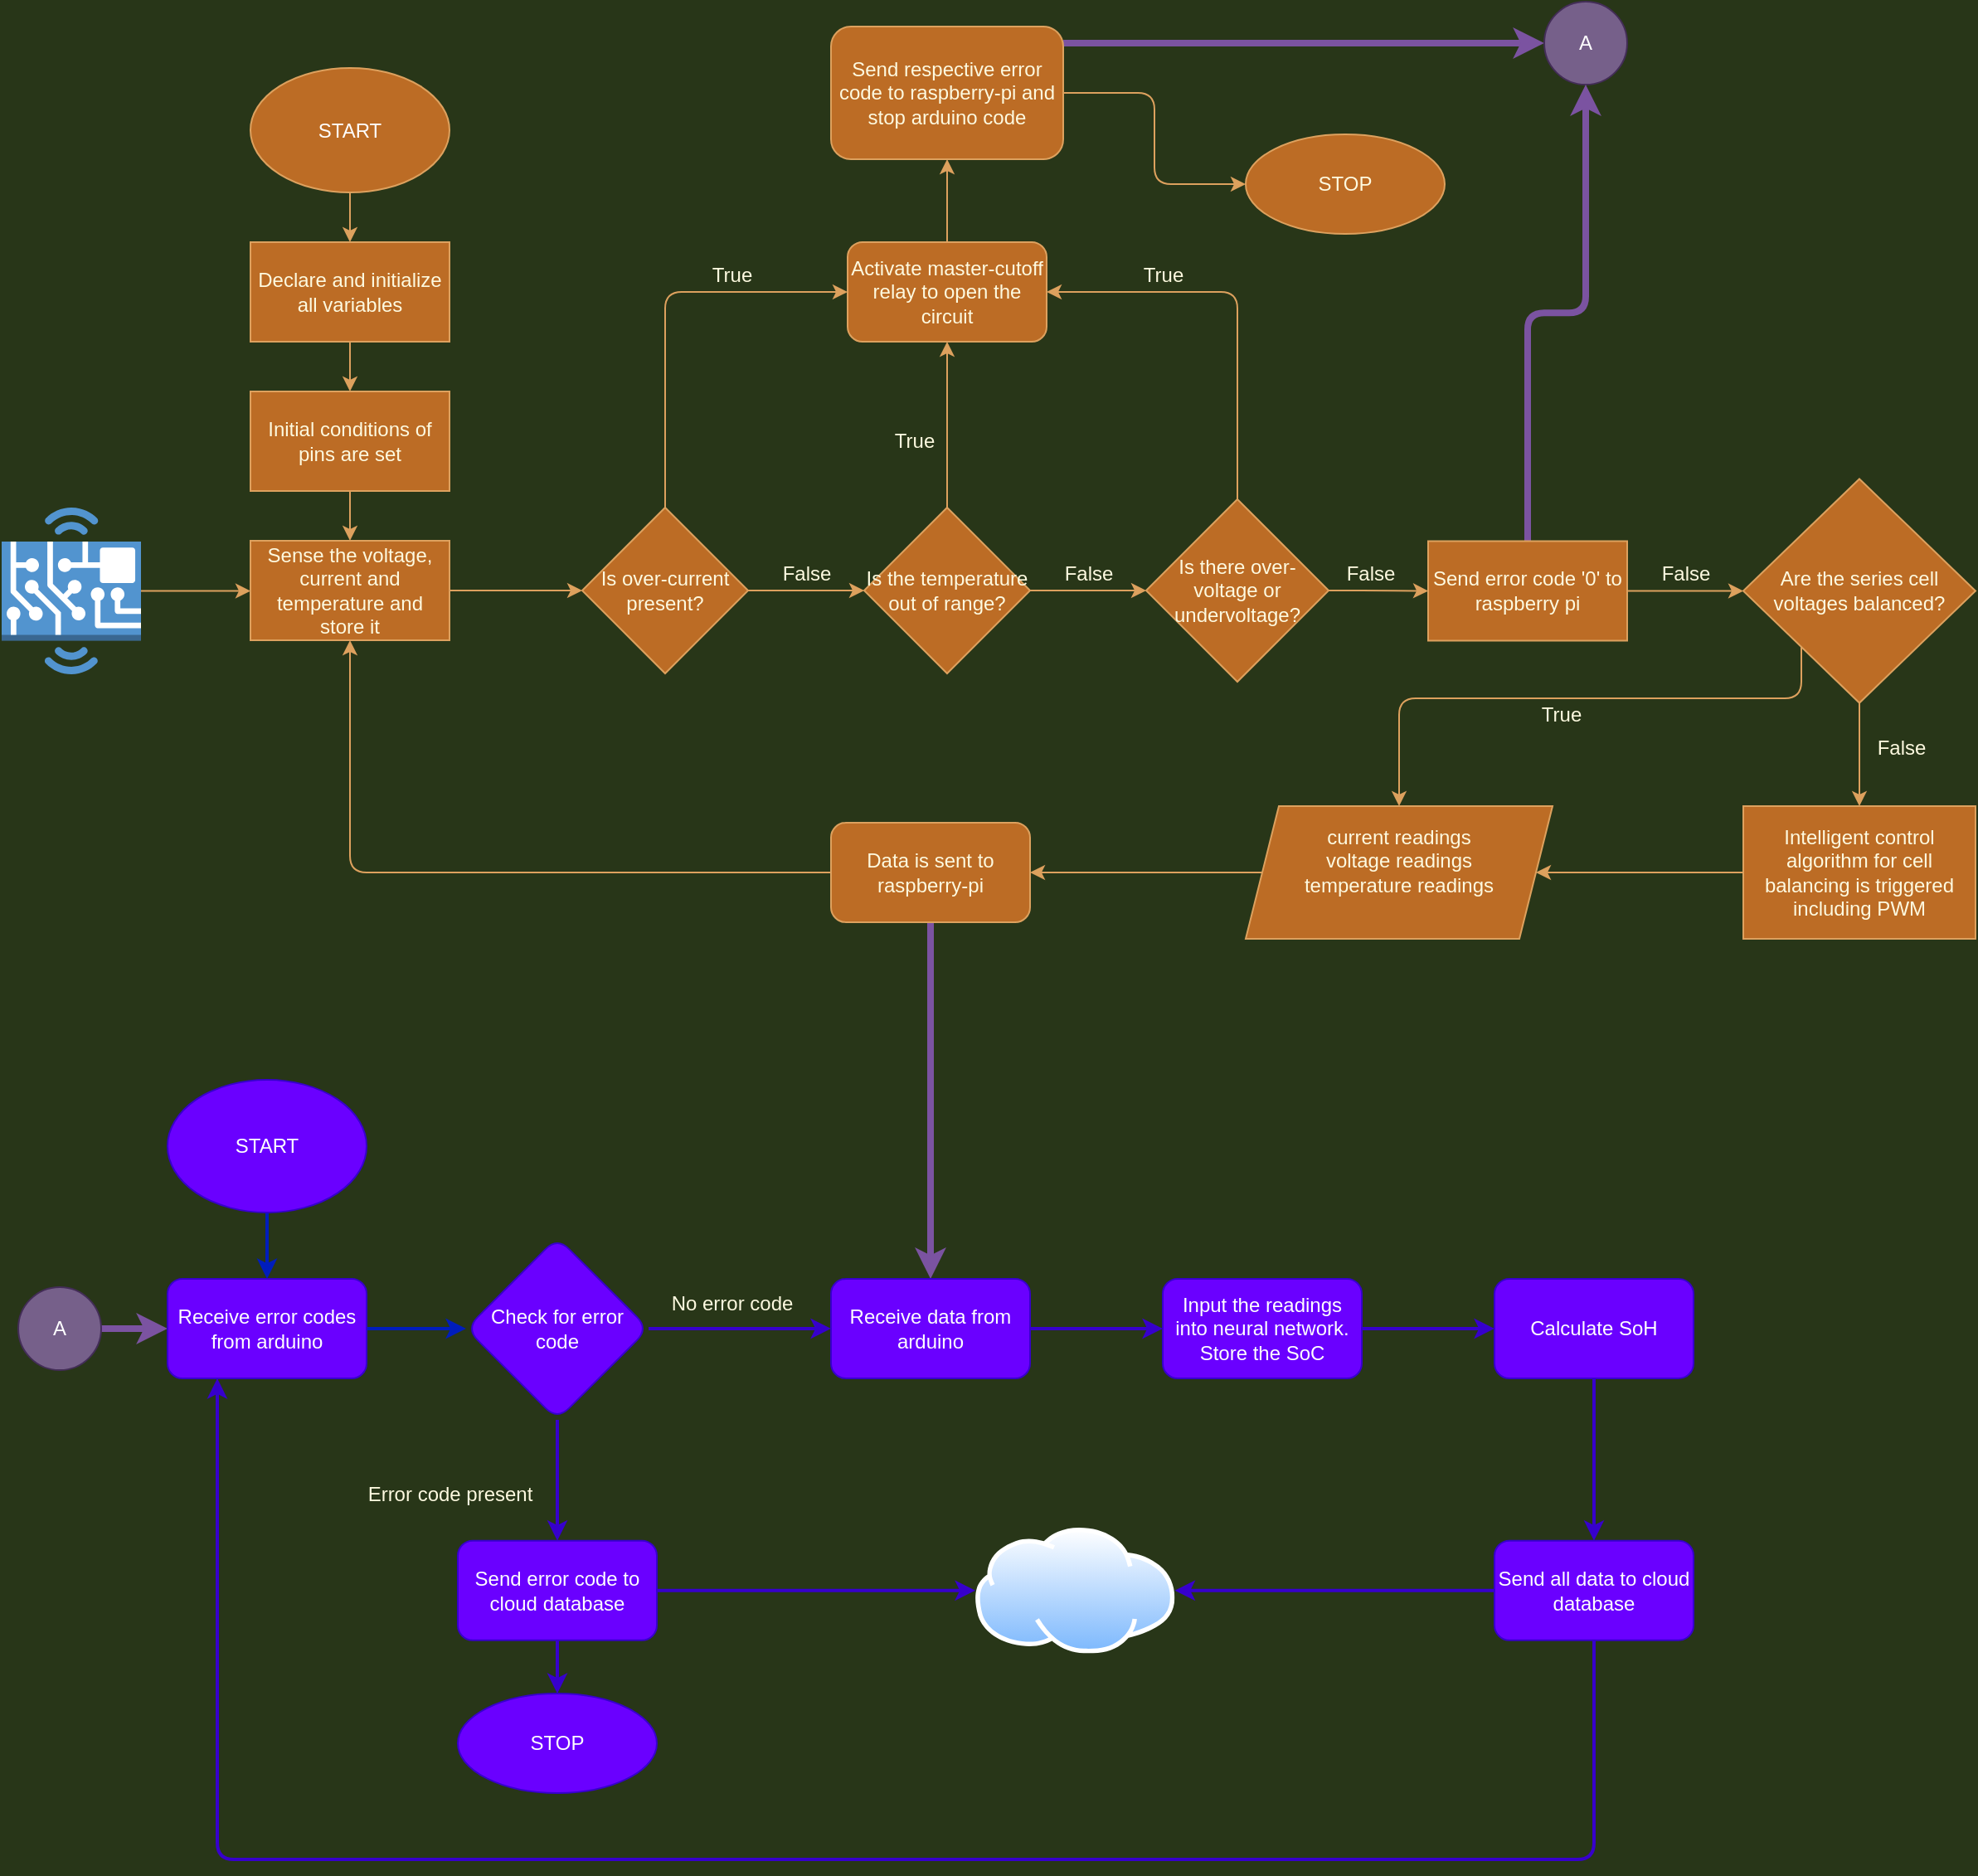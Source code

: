 <mxfile version="14.7.4" type="github">
  <diagram id="ZQuKfv0tQSPIokNDNCL0" name="Page-1">
    <mxGraphModel dx="1422" dy="780" grid="1" gridSize="10" guides="1" tooltips="1" connect="1" arrows="1" fold="1" page="1" pageScale="1" pageWidth="827" pageHeight="1169" background="#283618" math="0" shadow="0">
      <root>
        <mxCell id="0" />
        <mxCell id="1" parent="0" />
        <mxCell id="Vbz557c_matPlHKTKu7A-3" value="" style="edgeStyle=orthogonalEdgeStyle;curved=0;rounded=1;sketch=0;orthogonalLoop=1;jettySize=auto;html=1;fontColor=#FEFAE0;strokeColor=#DDA15E;fillColor=#BC6C25;" parent="1" source="Vbz557c_matPlHKTKu7A-1" target="Vbz557c_matPlHKTKu7A-2" edge="1">
          <mxGeometry relative="1" as="geometry" />
        </mxCell>
        <mxCell id="Vbz557c_matPlHKTKu7A-1" value="&lt;font color=&quot;#FFFFFF&quot;&gt;START&lt;/font&gt;" style="ellipse;whiteSpace=wrap;html=1;rounded=0;sketch=0;fontColor=#FEFAE0;strokeColor=#DDA15E;fillColor=#BC6C25;strokeWidth=1;perimeterSpacing=0;" parent="1" vertex="1">
          <mxGeometry x="390" y="60" width="120" height="75" as="geometry" />
        </mxCell>
        <mxCell id="Vbz557c_matPlHKTKu7A-5" style="edgeStyle=orthogonalEdgeStyle;curved=0;rounded=1;sketch=0;orthogonalLoop=1;jettySize=auto;html=1;exitX=0.5;exitY=1;exitDx=0;exitDy=0;entryX=0.5;entryY=0;entryDx=0;entryDy=0;fontColor=#FEFAE0;strokeColor=#DDA15E;fillColor=#BC6C25;" parent="1" source="Vbz557c_matPlHKTKu7A-2" target="Vbz557c_matPlHKTKu7A-4" edge="1">
          <mxGeometry relative="1" as="geometry" />
        </mxCell>
        <mxCell id="Vbz557c_matPlHKTKu7A-2" value="Declare and initialize all variables" style="rounded=0;whiteSpace=wrap;html=1;sketch=0;fontColor=#FEFAE0;strokeColor=#DDA15E;fillColor=#BC6C25;" parent="1" vertex="1">
          <mxGeometry x="390" y="165" width="120" height="60" as="geometry" />
        </mxCell>
        <mxCell id="Vbz557c_matPlHKTKu7A-7" value="" style="edgeStyle=orthogonalEdgeStyle;curved=0;rounded=1;sketch=0;orthogonalLoop=1;jettySize=auto;html=1;fontColor=#FEFAE0;strokeColor=#DDA15E;fillColor=#BC6C25;" parent="1" source="Vbz557c_matPlHKTKu7A-4" target="Vbz557c_matPlHKTKu7A-6" edge="1">
          <mxGeometry relative="1" as="geometry" />
        </mxCell>
        <mxCell id="Vbz557c_matPlHKTKu7A-4" value="Initial conditions of pins are set" style="rounded=0;whiteSpace=wrap;html=1;sketch=0;fontColor=#FEFAE0;strokeColor=#DDA15E;strokeWidth=1;fillColor=#BC6C25;gradientColor=none;" parent="1" vertex="1">
          <mxGeometry x="390" y="255" width="120" height="60" as="geometry" />
        </mxCell>
        <mxCell id="Vbz557c_matPlHKTKu7A-9" value="" style="edgeStyle=orthogonalEdgeStyle;curved=0;rounded=1;sketch=0;orthogonalLoop=1;jettySize=auto;html=1;fontColor=#FEFAE0;strokeColor=#DDA15E;fillColor=#BC6C25;" parent="1" source="Vbz557c_matPlHKTKu7A-6" target="Vbz557c_matPlHKTKu7A-8" edge="1">
          <mxGeometry relative="1" as="geometry" />
        </mxCell>
        <mxCell id="Vbz557c_matPlHKTKu7A-6" value="Sense the voltage, current and temperature and store it" style="whiteSpace=wrap;html=1;rounded=0;fontColor=#FEFAE0;strokeColor=#DDA15E;strokeWidth=1;fillColor=#BC6C25;sketch=0;" parent="1" vertex="1">
          <mxGeometry x="390" y="345" width="120" height="60" as="geometry" />
        </mxCell>
        <mxCell id="Vbz557c_matPlHKTKu7A-18" value="" style="edgeStyle=orthogonalEdgeStyle;curved=0;rounded=1;sketch=0;orthogonalLoop=1;jettySize=auto;html=1;fontColor=#FEFAE0;strokeColor=#DDA15E;fillColor=#BC6C25;" parent="1" source="Vbz557c_matPlHKTKu7A-8" target="Vbz557c_matPlHKTKu7A-17" edge="1">
          <mxGeometry relative="1" as="geometry" />
        </mxCell>
        <mxCell id="Vbz557c_matPlHKTKu7A-24" style="edgeStyle=orthogonalEdgeStyle;curved=0;rounded=1;sketch=0;orthogonalLoop=1;jettySize=auto;html=1;exitX=0.5;exitY=0;exitDx=0;exitDy=0;entryX=0;entryY=0.5;entryDx=0;entryDy=0;fontColor=#FEFAE0;strokeColor=#DDA15E;fillColor=#BC6C25;" parent="1" source="Vbz557c_matPlHKTKu7A-8" target="Vbz557c_matPlHKTKu7A-23" edge="1">
          <mxGeometry relative="1" as="geometry" />
        </mxCell>
        <mxCell id="Vbz557c_matPlHKTKu7A-8" value="Is over-current present?" style="rhombus;whiteSpace=wrap;html=1;rounded=0;fontColor=#FEFAE0;strokeColor=#DDA15E;strokeWidth=1;fillColor=#BC6C25;sketch=0;" parent="1" vertex="1">
          <mxGeometry x="590" y="325" width="100" height="100" as="geometry" />
        </mxCell>
        <mxCell id="Vbz557c_matPlHKTKu7A-21" value="" style="edgeStyle=orthogonalEdgeStyle;curved=0;rounded=1;sketch=0;orthogonalLoop=1;jettySize=auto;html=1;fontColor=#FEFAE0;strokeColor=#DDA15E;fillColor=#BC6C25;" parent="1" source="Vbz557c_matPlHKTKu7A-17" target="Vbz557c_matPlHKTKu7A-20" edge="1">
          <mxGeometry relative="1" as="geometry" />
        </mxCell>
        <mxCell id="Vbz557c_matPlHKTKu7A-25" style="edgeStyle=orthogonalEdgeStyle;curved=0;rounded=1;sketch=0;orthogonalLoop=1;jettySize=auto;html=1;exitX=0.5;exitY=0;exitDx=0;exitDy=0;entryX=0.5;entryY=1;entryDx=0;entryDy=0;fontColor=#FEFAE0;strokeColor=#DDA15E;fillColor=#BC6C25;" parent="1" source="Vbz557c_matPlHKTKu7A-17" target="Vbz557c_matPlHKTKu7A-23" edge="1">
          <mxGeometry relative="1" as="geometry" />
        </mxCell>
        <mxCell id="Vbz557c_matPlHKTKu7A-17" value="Is the temperature out of range?" style="rhombus;whiteSpace=wrap;html=1;rounded=0;fontColor=#FEFAE0;strokeColor=#DDA15E;strokeWidth=1;fillColor=#BC6C25;sketch=0;" parent="1" vertex="1">
          <mxGeometry x="760" y="325" width="100" height="100" as="geometry" />
        </mxCell>
        <mxCell id="Vbz557c_matPlHKTKu7A-19" value="False" style="text;html=1;align=center;verticalAlign=middle;resizable=0;points=[];autosize=1;strokeColor=none;fontColor=#FEFAE0;" parent="1" vertex="1">
          <mxGeometry x="700" y="355" width="50" height="20" as="geometry" />
        </mxCell>
        <mxCell id="Vbz557c_matPlHKTKu7A-26" style="edgeStyle=orthogonalEdgeStyle;curved=0;rounded=1;sketch=0;orthogonalLoop=1;jettySize=auto;html=1;exitX=0.5;exitY=0;exitDx=0;exitDy=0;entryX=1;entryY=0.5;entryDx=0;entryDy=0;fontColor=#FEFAE0;strokeColor=#DDA15E;fillColor=#BC6C25;" parent="1" source="Vbz557c_matPlHKTKu7A-20" target="Vbz557c_matPlHKTKu7A-23" edge="1">
          <mxGeometry relative="1" as="geometry" />
        </mxCell>
        <mxCell id="Vbz557c_matPlHKTKu7A-38" value="" style="edgeStyle=orthogonalEdgeStyle;curved=0;sketch=0;orthogonalLoop=1;jettySize=auto;html=1;fontColor=#FEFAE0;strokeColor=#DDA15E;fillColor=#BC6C25;entryX=0;entryY=0.5;entryDx=0;entryDy=0;" parent="1" source="Vbz557c_matPlHKTKu7A-20" target="Ce1RtPgFx1pHUSXhQOCO-3" edge="1">
          <mxGeometry relative="1" as="geometry">
            <mxPoint x="1120" y="375" as="targetPoint" />
          </mxGeometry>
        </mxCell>
        <mxCell id="Vbz557c_matPlHKTKu7A-20" value="Is there over-voltage or undervoltage?" style="rhombus;whiteSpace=wrap;html=1;rounded=0;fontColor=#FEFAE0;strokeColor=#DDA15E;strokeWidth=1;fillColor=#BC6C25;sketch=0;" parent="1" vertex="1">
          <mxGeometry x="930" y="320" width="110" height="110" as="geometry" />
        </mxCell>
        <mxCell id="Vbz557c_matPlHKTKu7A-22" value="False" style="text;html=1;align=center;verticalAlign=middle;resizable=0;points=[];autosize=1;strokeColor=none;fontColor=#FEFAE0;" parent="1" vertex="1">
          <mxGeometry x="870" y="355" width="50" height="20" as="geometry" />
        </mxCell>
        <mxCell id="Vbz557c_matPlHKTKu7A-31" value="" style="edgeStyle=orthogonalEdgeStyle;curved=0;rounded=1;sketch=0;orthogonalLoop=1;jettySize=auto;html=1;fontColor=#FEFAE0;strokeColor=#DDA15E;fillColor=#BC6C25;" parent="1" source="Vbz557c_matPlHKTKu7A-23" target="Vbz557c_matPlHKTKu7A-30" edge="1">
          <mxGeometry relative="1" as="geometry" />
        </mxCell>
        <mxCell id="Vbz557c_matPlHKTKu7A-23" value="Activate master-cutoff relay to open the circuit" style="rounded=1;whiteSpace=wrap;html=1;sketch=0;fontColor=#FEFAE0;strokeColor=#DDA15E;strokeWidth=1;fillColor=#BC6C25;gradientColor=none;" parent="1" vertex="1">
          <mxGeometry x="750" y="165" width="120" height="60" as="geometry" />
        </mxCell>
        <mxCell id="Vbz557c_matPlHKTKu7A-27" value="True" style="text;html=1;align=center;verticalAlign=middle;resizable=0;points=[];autosize=1;strokeColor=none;fontColor=#FEFAE0;" parent="1" vertex="1">
          <mxGeometry x="660" y="175" width="40" height="20" as="geometry" />
        </mxCell>
        <mxCell id="Vbz557c_matPlHKTKu7A-28" value="True" style="text;html=1;align=center;verticalAlign=middle;resizable=0;points=[];autosize=1;strokeColor=none;fontColor=#FEFAE0;" parent="1" vertex="1">
          <mxGeometry x="920" y="175" width="40" height="20" as="geometry" />
        </mxCell>
        <mxCell id="Vbz557c_matPlHKTKu7A-29" value="True" style="text;html=1;align=center;verticalAlign=middle;resizable=0;points=[];autosize=1;strokeColor=none;fontColor=#FEFAE0;" parent="1" vertex="1">
          <mxGeometry x="770" y="275" width="40" height="20" as="geometry" />
        </mxCell>
        <mxCell id="Vbz557c_matPlHKTKu7A-35" value="" style="edgeStyle=orthogonalEdgeStyle;curved=0;rounded=1;sketch=0;orthogonalLoop=1;jettySize=auto;html=1;fontColor=#FEFAE0;fillColor=#76608a;strokeWidth=4;strokeColor=#7B53A1;" parent="1" source="Vbz557c_matPlHKTKu7A-30" target="Vbz557c_matPlHKTKu7A-33" edge="1">
          <mxGeometry relative="1" as="geometry">
            <Array as="points">
              <mxPoint x="920" y="45" />
              <mxPoint x="920" y="45" />
            </Array>
          </mxGeometry>
        </mxCell>
        <mxCell id="l6k71gGaqvxMgcNe-Q9w-36" value="" style="edgeStyle=orthogonalEdgeStyle;curved=0;sketch=0;orthogonalLoop=1;jettySize=auto;html=1;fontColor=#FEFAE0;strokeColor=#DDA15E;fillColor=#BC6C25;" parent="1" source="Vbz557c_matPlHKTKu7A-30" target="l6k71gGaqvxMgcNe-Q9w-35" edge="1">
          <mxGeometry relative="1" as="geometry" />
        </mxCell>
        <mxCell id="Vbz557c_matPlHKTKu7A-30" value="Send respective error code to raspberry-pi and stop arduino code" style="whiteSpace=wrap;html=1;rounded=1;strokeColor=#DDA15E;strokeWidth=1;fillColor=#BC6C25;sketch=0;fontColor=#FEFAE0;" parent="1" vertex="1">
          <mxGeometry x="740" y="35" width="140" height="80" as="geometry" />
        </mxCell>
        <mxCell id="Vbz557c_matPlHKTKu7A-33" value="A" style="ellipse;whiteSpace=wrap;html=1;aspect=fixed;rounded=0;sketch=0;fontColor=#ffffff;strokeColor=#432D57;strokeWidth=1;fillColor=#76608a;" parent="1" vertex="1">
          <mxGeometry x="1170" y="20" width="50" height="50" as="geometry" />
        </mxCell>
        <mxCell id="Vbz557c_matPlHKTKu7A-39" value="&lt;div&gt;False&lt;/div&gt;" style="text;html=1;align=center;verticalAlign=middle;resizable=0;points=[];autosize=1;strokeColor=none;fontColor=#FEFAE0;" parent="1" vertex="1">
          <mxGeometry x="1040" y="355" width="50" height="20" as="geometry" />
        </mxCell>
        <mxCell id="Vbz557c_matPlHKTKu7A-45" value="" style="edgeStyle=orthogonalEdgeStyle;curved=0;sketch=0;orthogonalLoop=1;jettySize=auto;html=1;fontColor=#FEFAE0;strokeColor=#DDA15E;fillColor=#BC6C25;" parent="1" source="Vbz557c_matPlHKTKu7A-40" target="Vbz557c_matPlHKTKu7A-44" edge="1">
          <mxGeometry relative="1" as="geometry" />
        </mxCell>
        <mxCell id="Vbz557c_matPlHKTKu7A-40" value="Intelligent control algorithm for cell balancing is triggered including PWM" style="whiteSpace=wrap;html=1;rounded=0;fontColor=#FEFAE0;strokeColor=#DDA15E;strokeWidth=1;fillColor=#BC6C25;sketch=0;" parent="1" vertex="1">
          <mxGeometry x="1290" y="505" width="140" height="80" as="geometry" />
        </mxCell>
        <mxCell id="Vbz557c_matPlHKTKu7A-42" value="False" style="text;html=1;align=center;verticalAlign=middle;resizable=0;points=[];autosize=1;strokeColor=none;fontColor=#FEFAE0;" parent="1" vertex="1">
          <mxGeometry x="1230" y="355" width="50" height="20" as="geometry" />
        </mxCell>
        <mxCell id="Vbz557c_matPlHKTKu7A-49" value="" style="edgeStyle=orthogonalEdgeStyle;curved=0;sketch=0;orthogonalLoop=1;jettySize=auto;html=1;fontColor=#FEFAE0;strokeColor=#DDA15E;fillColor=#BC6C25;" parent="1" source="Vbz557c_matPlHKTKu7A-44" target="Vbz557c_matPlHKTKu7A-48" edge="1">
          <mxGeometry relative="1" as="geometry" />
        </mxCell>
        <mxCell id="Vbz557c_matPlHKTKu7A-44" value="&lt;div&gt;current readings&lt;/div&gt;&lt;div&gt;voltage readings&lt;/div&gt;&lt;div&gt;temperature readings&lt;/div&gt;&lt;div&gt;&lt;br&gt;&lt;/div&gt;" style="shape=parallelogram;perimeter=parallelogramPerimeter;whiteSpace=wrap;html=1;fixedSize=1;rounded=0;fontColor=#FEFAE0;strokeColor=#DDA15E;strokeWidth=1;fillColor=#BC6C25;sketch=0;" parent="1" vertex="1">
          <mxGeometry x="990" y="505" width="185" height="80" as="geometry" />
        </mxCell>
        <mxCell id="l6k71gGaqvxMgcNe-Q9w-1" style="edgeStyle=orthogonalEdgeStyle;curved=0;sketch=0;orthogonalLoop=1;jettySize=auto;html=1;entryX=0.5;entryY=1;entryDx=0;entryDy=0;fontColor=#FEFAE0;strokeColor=#DDA15E;fillColor=#BC6C25;" parent="1" source="Vbz557c_matPlHKTKu7A-48" target="Vbz557c_matPlHKTKu7A-6" edge="1">
          <mxGeometry relative="1" as="geometry" />
        </mxCell>
        <mxCell id="l6k71gGaqvxMgcNe-Q9w-3" value="" style="edgeStyle=orthogonalEdgeStyle;curved=0;sketch=0;orthogonalLoop=1;jettySize=auto;html=1;fontColor=#ffffff;strokeColor=#7B53A1;strokeWidth=4;fillColor=#76608a;entryX=0.5;entryY=0;entryDx=0;entryDy=0;" parent="1" source="Vbz557c_matPlHKTKu7A-48" target="l6k71gGaqvxMgcNe-Q9w-15" edge="1">
          <mxGeometry relative="1" as="geometry">
            <mxPoint x="800" y="620" as="targetPoint" />
          </mxGeometry>
        </mxCell>
        <mxCell id="Vbz557c_matPlHKTKu7A-48" value="Data is sent to raspberry-pi" style="rounded=1;whiteSpace=wrap;html=1;fontColor=#FEFAE0;strokeColor=#DDA15E;strokeWidth=1;fillColor=#BC6C25;sketch=0;" parent="1" vertex="1">
          <mxGeometry x="740" y="515" width="120" height="60" as="geometry" />
        </mxCell>
        <mxCell id="l6k71gGaqvxMgcNe-Q9w-8" value="" style="edgeStyle=orthogonalEdgeStyle;curved=0;sketch=0;orthogonalLoop=1;jettySize=auto;html=1;fontColor=#ffffff;strokeColor=#7B53A1;strokeWidth=4;fillColor=#76608a;" parent="1" source="l6k71gGaqvxMgcNe-Q9w-4" target="l6k71gGaqvxMgcNe-Q9w-6" edge="1">
          <mxGeometry relative="1" as="geometry" />
        </mxCell>
        <mxCell id="l6k71gGaqvxMgcNe-Q9w-4" value="A" style="ellipse;whiteSpace=wrap;html=1;aspect=fixed;rounded=0;sketch=0;fontColor=#ffffff;strokeColor=#432D57;strokeWidth=1;fillColor=#76608a;" parent="1" vertex="1">
          <mxGeometry x="250" y="795" width="50" height="50" as="geometry" />
        </mxCell>
        <mxCell id="l6k71gGaqvxMgcNe-Q9w-7" value="" style="edgeStyle=orthogonalEdgeStyle;curved=0;sketch=0;orthogonalLoop=1;jettySize=auto;html=1;fontColor=#FEFAE0;strokeColor=#001DBC;fillColor=#0050ef;strokeWidth=2;" parent="1" source="l6k71gGaqvxMgcNe-Q9w-5" target="l6k71gGaqvxMgcNe-Q9w-6" edge="1">
          <mxGeometry relative="1" as="geometry" />
        </mxCell>
        <mxCell id="l6k71gGaqvxMgcNe-Q9w-5" value="START" style="ellipse;whiteSpace=wrap;html=1;rounded=1;sketch=0;strokeWidth=1;strokeColor=#3700CC;fillColor=#6a00ff;fontColor=#ffffff;" parent="1" vertex="1">
          <mxGeometry x="340" y="670" width="120" height="80" as="geometry" />
        </mxCell>
        <mxCell id="l6k71gGaqvxMgcNe-Q9w-11" value="" style="edgeStyle=orthogonalEdgeStyle;curved=0;sketch=0;orthogonalLoop=1;jettySize=auto;html=1;fontColor=#FEFAE0;strokeColor=#001DBC;strokeWidth=2;fillColor=#0050ef;" parent="1" source="l6k71gGaqvxMgcNe-Q9w-6" target="l6k71gGaqvxMgcNe-Q9w-9" edge="1">
          <mxGeometry relative="1" as="geometry" />
        </mxCell>
        <mxCell id="l6k71gGaqvxMgcNe-Q9w-6" value="Receive error codes from arduino" style="whiteSpace=wrap;html=1;rounded=1;fontColor=#ffffff;strokeColor=#3700CC;strokeWidth=1;fillColor=#6a00ff;sketch=0;" parent="1" vertex="1">
          <mxGeometry x="340" y="790" width="120" height="60" as="geometry" />
        </mxCell>
        <mxCell id="l6k71gGaqvxMgcNe-Q9w-13" value="" style="edgeStyle=orthogonalEdgeStyle;curved=0;sketch=0;orthogonalLoop=1;jettySize=auto;html=1;fontColor=#FEFAE0;strokeColor=#3700CC;strokeWidth=2;fillColor=#6a00ff;" parent="1" source="l6k71gGaqvxMgcNe-Q9w-9" target="l6k71gGaqvxMgcNe-Q9w-12" edge="1">
          <mxGeometry relative="1" as="geometry" />
        </mxCell>
        <mxCell id="l6k71gGaqvxMgcNe-Q9w-16" value="" style="edgeStyle=orthogonalEdgeStyle;curved=0;sketch=0;orthogonalLoop=1;jettySize=auto;html=1;fontColor=#FEFAE0;strokeColor=#3700CC;strokeWidth=2;fillColor=#6a00ff;" parent="1" source="l6k71gGaqvxMgcNe-Q9w-9" target="l6k71gGaqvxMgcNe-Q9w-15" edge="1">
          <mxGeometry relative="1" as="geometry" />
        </mxCell>
        <mxCell id="l6k71gGaqvxMgcNe-Q9w-9" value="Check for error code" style="rhombus;whiteSpace=wrap;html=1;rounded=1;fontColor=#ffffff;strokeColor=#3700CC;strokeWidth=1;fillColor=#6a00ff;sketch=0;" parent="1" vertex="1">
          <mxGeometry x="520" y="765" width="110" height="110" as="geometry" />
        </mxCell>
        <mxCell id="l6k71gGaqvxMgcNe-Q9w-28" style="edgeStyle=orthogonalEdgeStyle;curved=0;sketch=0;orthogonalLoop=1;jettySize=auto;html=1;exitX=1;exitY=0.5;exitDx=0;exitDy=0;entryX=0;entryY=0.5;entryDx=0;entryDy=0;fontColor=#FEFAE0;strokeColor=#3700CC;strokeWidth=2;fillColor=#6a00ff;" parent="1" source="l6k71gGaqvxMgcNe-Q9w-12" target="l6k71gGaqvxMgcNe-Q9w-27" edge="1">
          <mxGeometry relative="1" as="geometry" />
        </mxCell>
        <mxCell id="l6k71gGaqvxMgcNe-Q9w-34" value="" style="edgeStyle=orthogonalEdgeStyle;curved=0;sketch=0;orthogonalLoop=1;jettySize=auto;html=1;fontColor=#FEFAE0;strokeColor=#3700CC;strokeWidth=2;fillColor=#6a00ff;" parent="1" source="l6k71gGaqvxMgcNe-Q9w-12" target="l6k71gGaqvxMgcNe-Q9w-33" edge="1">
          <mxGeometry relative="1" as="geometry" />
        </mxCell>
        <mxCell id="l6k71gGaqvxMgcNe-Q9w-12" value="Send error code to cloud database" style="whiteSpace=wrap;html=1;rounded=1;fontColor=#ffffff;strokeColor=#3700CC;strokeWidth=1;fillColor=#6a00ff;sketch=0;" parent="1" vertex="1">
          <mxGeometry x="515" y="947.87" width="120" height="60" as="geometry" />
        </mxCell>
        <mxCell id="l6k71gGaqvxMgcNe-Q9w-14" value="Error code present" style="text;html=1;align=center;verticalAlign=middle;resizable=0;points=[];autosize=1;strokeColor=none;fontColor=#FEFAE0;" parent="1" vertex="1">
          <mxGeometry x="450" y="910" width="120" height="20" as="geometry" />
        </mxCell>
        <mxCell id="l6k71gGaqvxMgcNe-Q9w-22" value="" style="edgeStyle=orthogonalEdgeStyle;curved=0;sketch=0;orthogonalLoop=1;jettySize=auto;html=1;fontColor=#FEFAE0;strokeColor=#3700CC;strokeWidth=2;fillColor=#6a00ff;" parent="1" source="l6k71gGaqvxMgcNe-Q9w-15" target="l6k71gGaqvxMgcNe-Q9w-21" edge="1">
          <mxGeometry relative="1" as="geometry" />
        </mxCell>
        <mxCell id="l6k71gGaqvxMgcNe-Q9w-15" value="Receive data from arduino" style="whiteSpace=wrap;html=1;rounded=1;fontColor=#ffffff;strokeColor=#3700CC;strokeWidth=1;fillColor=#6a00ff;sketch=0;" parent="1" vertex="1">
          <mxGeometry x="740" y="790" width="120" height="60" as="geometry" />
        </mxCell>
        <mxCell id="l6k71gGaqvxMgcNe-Q9w-17" value="&lt;div&gt;No error code&lt;/div&gt;" style="text;html=1;align=center;verticalAlign=middle;resizable=0;points=[];autosize=1;strokeColor=none;fontColor=#FEFAE0;" parent="1" vertex="1">
          <mxGeometry x="635" y="795" width="90" height="20" as="geometry" />
        </mxCell>
        <mxCell id="l6k71gGaqvxMgcNe-Q9w-24" value="" style="edgeStyle=orthogonalEdgeStyle;curved=0;sketch=0;orthogonalLoop=1;jettySize=auto;html=1;fontColor=#FEFAE0;strokeColor=#3700CC;strokeWidth=2;fillColor=#6a00ff;" parent="1" source="l6k71gGaqvxMgcNe-Q9w-21" target="l6k71gGaqvxMgcNe-Q9w-23" edge="1">
          <mxGeometry relative="1" as="geometry" />
        </mxCell>
        <mxCell id="l6k71gGaqvxMgcNe-Q9w-21" value="Input the readings into neural network. Store the SoC" style="whiteSpace=wrap;html=1;rounded=1;fontColor=#ffffff;strokeColor=#3700CC;strokeWidth=1;fillColor=#6a00ff;sketch=0;" parent="1" vertex="1">
          <mxGeometry x="940" y="790" width="120" height="60" as="geometry" />
        </mxCell>
        <mxCell id="l6k71gGaqvxMgcNe-Q9w-26" value="" style="edgeStyle=orthogonalEdgeStyle;curved=0;sketch=0;orthogonalLoop=1;jettySize=auto;html=1;fontColor=#FEFAE0;strokeColor=#3700CC;strokeWidth=2;fillColor=#6a00ff;" parent="1" source="l6k71gGaqvxMgcNe-Q9w-23" target="l6k71gGaqvxMgcNe-Q9w-25" edge="1">
          <mxGeometry relative="1" as="geometry" />
        </mxCell>
        <mxCell id="l6k71gGaqvxMgcNe-Q9w-23" value="Calculate SoH " style="whiteSpace=wrap;html=1;rounded=1;fontColor=#ffffff;strokeColor=#3700CC;strokeWidth=1;fillColor=#6a00ff;sketch=0;" parent="1" vertex="1">
          <mxGeometry x="1140" y="790" width="120" height="60" as="geometry" />
        </mxCell>
        <mxCell id="l6k71gGaqvxMgcNe-Q9w-29" style="edgeStyle=orthogonalEdgeStyle;curved=0;sketch=0;orthogonalLoop=1;jettySize=auto;html=1;exitX=0;exitY=0.5;exitDx=0;exitDy=0;entryX=1;entryY=0.5;entryDx=0;entryDy=0;fontColor=#FEFAE0;strokeColor=#3700CC;strokeWidth=2;fillColor=#6a00ff;" parent="1" source="l6k71gGaqvxMgcNe-Q9w-25" target="l6k71gGaqvxMgcNe-Q9w-27" edge="1">
          <mxGeometry relative="1" as="geometry" />
        </mxCell>
        <mxCell id="l6k71gGaqvxMgcNe-Q9w-32" style="edgeStyle=orthogonalEdgeStyle;curved=0;sketch=0;orthogonalLoop=1;jettySize=auto;html=1;exitX=0.5;exitY=1;exitDx=0;exitDy=0;entryX=0.25;entryY=1;entryDx=0;entryDy=0;fontColor=#FEFAE0;strokeColor=#3700CC;strokeWidth=2;fillColor=#6a00ff;" parent="1" source="l6k71gGaqvxMgcNe-Q9w-25" target="l6k71gGaqvxMgcNe-Q9w-6" edge="1">
          <mxGeometry relative="1" as="geometry">
            <Array as="points">
              <mxPoint x="1200" y="1140" />
              <mxPoint x="370" y="1140" />
            </Array>
          </mxGeometry>
        </mxCell>
        <mxCell id="l6k71gGaqvxMgcNe-Q9w-25" value="Send all data to cloud database" style="whiteSpace=wrap;html=1;rounded=1;fontColor=#ffffff;strokeColor=#3700CC;strokeWidth=1;fillColor=#6a00ff;sketch=0;" parent="1" vertex="1">
          <mxGeometry x="1140" y="947.87" width="120" height="60" as="geometry" />
        </mxCell>
        <mxCell id="l6k71gGaqvxMgcNe-Q9w-27" value="" style="aspect=fixed;perimeter=ellipsePerimeter;html=1;align=center;shadow=0;dashed=0;spacingTop=3;image;image=img/lib/active_directory/internet_cloud.svg;rounded=1;sketch=0;fontColor=#FEFAE0;strokeColor=#990000;strokeWidth=1;fillColor=#FF9999;" parent="1" vertex="1">
          <mxGeometry x="827" y="940" width="120.24" height="75.75" as="geometry" />
        </mxCell>
        <mxCell id="l6k71gGaqvxMgcNe-Q9w-33" value="STOP" style="ellipse;whiteSpace=wrap;html=1;rounded=1;fontColor=#ffffff;strokeColor=#3700CC;strokeWidth=1;fillColor=#6a00ff;sketch=0;" parent="1" vertex="1">
          <mxGeometry x="515" y="1040" width="120" height="60" as="geometry" />
        </mxCell>
        <mxCell id="l6k71gGaqvxMgcNe-Q9w-35" value="STOP" style="ellipse;whiteSpace=wrap;html=1;rounded=1;fontColor=#FEFAE0;strokeColor=#DDA15E;strokeWidth=1;fillColor=#BC6C25;sketch=0;" parent="1" vertex="1">
          <mxGeometry x="990" y="100" width="120" height="60" as="geometry" />
        </mxCell>
        <mxCell id="l6k71gGaqvxMgcNe-Q9w-38" value="" style="edgeStyle=orthogonalEdgeStyle;curved=0;sketch=0;orthogonalLoop=1;jettySize=auto;html=1;fontColor=#FEFAE0;strokeColor=#DDA15E;fillColor=#BC6C25;" parent="1" source="l6k71gGaqvxMgcNe-Q9w-37" edge="1">
          <mxGeometry relative="1" as="geometry">
            <mxPoint x="390" y="375.25" as="targetPoint" />
          </mxGeometry>
        </mxCell>
        <mxCell id="l6k71gGaqvxMgcNe-Q9w-37" value="" style="outlineConnect=0;dashed=0;verticalLabelPosition=bottom;verticalAlign=top;align=center;html=1;shape=mxgraph.aws3.hardware_board;fillColor=#5294CF;gradientColor=none;rounded=1;sketch=0;fontColor=#FEFAE0;strokeColor=#990000;strokeWidth=1;" parent="1" vertex="1">
          <mxGeometry x="240" y="325" width="84" height="100.5" as="geometry" />
        </mxCell>
        <mxCell id="Ce1RtPgFx1pHUSXhQOCO-5" style="edgeStyle=orthogonalEdgeStyle;rounded=1;orthogonalLoop=1;jettySize=auto;html=1;exitX=0.5;exitY=0;exitDx=0;exitDy=0;entryX=0.5;entryY=1;entryDx=0;entryDy=0;fontColor=#FEFAE0;strokeColor=#7B53A1;strokeWidth=4;fillColor=#76608a;sketch=0;" edge="1" parent="1" source="Ce1RtPgFx1pHUSXhQOCO-3" target="Vbz557c_matPlHKTKu7A-33">
          <mxGeometry relative="1" as="geometry" />
        </mxCell>
        <mxCell id="Ce1RtPgFx1pHUSXhQOCO-7" style="edgeStyle=orthogonalEdgeStyle;rounded=1;orthogonalLoop=1;jettySize=auto;html=1;exitX=1;exitY=0.5;exitDx=0;exitDy=0;entryX=0;entryY=0.5;entryDx=0;entryDy=0;fontColor=#FEFAE0;strokeColor=#DDA15E;fillColor=#BC6C25;sketch=0;" edge="1" parent="1" source="Ce1RtPgFx1pHUSXhQOCO-3" target="Ce1RtPgFx1pHUSXhQOCO-6">
          <mxGeometry relative="1" as="geometry" />
        </mxCell>
        <mxCell id="Ce1RtPgFx1pHUSXhQOCO-3" value="Send error code &#39;0&#39; to raspberry pi" style="whiteSpace=wrap;html=1;rounded=0;fontColor=#FEFAE0;strokeColor=#DDA15E;strokeWidth=1;fillColor=#BC6C25;sketch=0;" vertex="1" parent="1">
          <mxGeometry x="1100" y="345.25" width="120" height="60" as="geometry" />
        </mxCell>
        <mxCell id="Ce1RtPgFx1pHUSXhQOCO-8" style="edgeStyle=orthogonalEdgeStyle;rounded=1;orthogonalLoop=1;jettySize=auto;html=1;exitX=0;exitY=1;exitDx=0;exitDy=0;entryX=0.5;entryY=0;entryDx=0;entryDy=0;fontColor=#FEFAE0;strokeColor=#DDA15E;fillColor=#BC6C25;sketch=0;" edge="1" parent="1" source="Ce1RtPgFx1pHUSXhQOCO-6" target="Vbz557c_matPlHKTKu7A-44">
          <mxGeometry relative="1" as="geometry">
            <Array as="points">
              <mxPoint x="1325" y="440" />
              <mxPoint x="1083" y="440" />
            </Array>
          </mxGeometry>
        </mxCell>
        <mxCell id="Ce1RtPgFx1pHUSXhQOCO-9" style="edgeStyle=orthogonalEdgeStyle;sketch=0;orthogonalLoop=1;jettySize=auto;html=1;exitX=0.5;exitY=1;exitDx=0;exitDy=0;entryX=0.5;entryY=0;entryDx=0;entryDy=0;fontColor=#FEFAE0;strokeColor=#DDA15E;fillColor=#BC6C25;" edge="1" parent="1" source="Ce1RtPgFx1pHUSXhQOCO-6" target="Vbz557c_matPlHKTKu7A-40">
          <mxGeometry relative="1" as="geometry" />
        </mxCell>
        <mxCell id="Ce1RtPgFx1pHUSXhQOCO-6" value="Are the series cell voltages balanced?" style="rhombus;whiteSpace=wrap;html=1;rounded=0;fontColor=#FEFAE0;strokeColor=#DDA15E;strokeWidth=1;fillColor=#BC6C25;sketch=0;" vertex="1" parent="1">
          <mxGeometry x="1290" y="307.75" width="140" height="135" as="geometry" />
        </mxCell>
        <mxCell id="Ce1RtPgFx1pHUSXhQOCO-10" value="False" style="text;html=1;align=center;verticalAlign=middle;resizable=0;points=[];autosize=1;strokeColor=none;fontColor=#FEFAE0;" vertex="1" parent="1">
          <mxGeometry x="1360" y="460" width="50" height="20" as="geometry" />
        </mxCell>
        <mxCell id="Ce1RtPgFx1pHUSXhQOCO-11" value="True" style="text;html=1;align=center;verticalAlign=middle;resizable=0;points=[];autosize=1;strokeColor=none;fontColor=#FEFAE0;" vertex="1" parent="1">
          <mxGeometry x="1160" y="440" width="40" height="20" as="geometry" />
        </mxCell>
      </root>
    </mxGraphModel>
  </diagram>
</mxfile>
